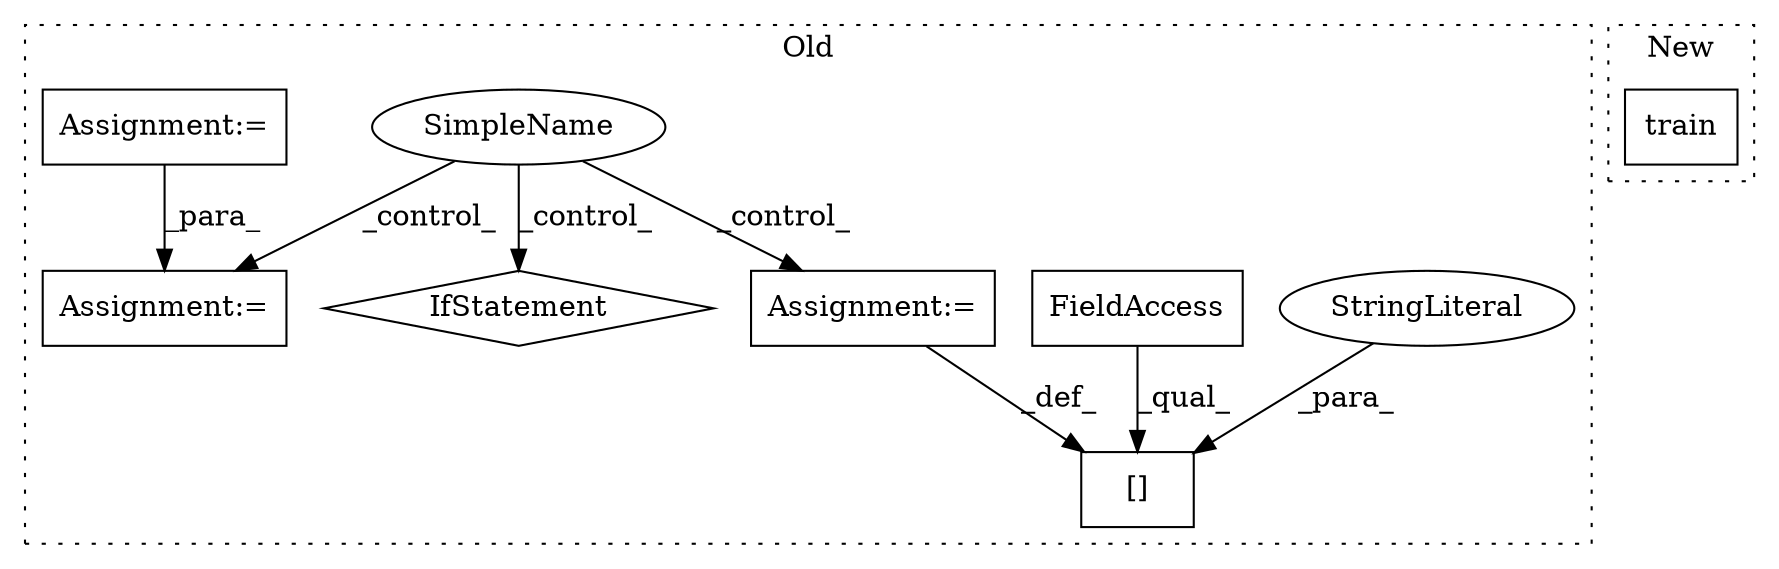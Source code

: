 digraph G {
subgraph cluster0 {
1 [label="[]" a="2" s="796,812" l="9,1" shape="box"];
3 [label="StringLiteral" a="45" s="805" l="7" shape="ellipse"];
4 [label="Assignment:=" a="7" s="813" l="1" shape="box"];
5 [label="FieldAccess" a="22" s="796" l="8" shape="box"];
6 [label="SimpleName" a="42" s="" l="" shape="ellipse"];
7 [label="IfStatement" a="25" s="1610" l="32" shape="diamond"];
8 [label="Assignment:=" a="7" s="1278" l="1" shape="box"];
9 [label="Assignment:=" a="7" s="600" l="6" shape="box"];
label = "Old";
style="dotted";
}
subgraph cluster1 {
2 [label="train" a="32" s="1164,1219" l="6,1" shape="box"];
label = "New";
style="dotted";
}
3 -> 1 [label="_para_"];
4 -> 1 [label="_def_"];
5 -> 1 [label="_qual_"];
6 -> 8 [label="_control_"];
6 -> 7 [label="_control_"];
6 -> 4 [label="_control_"];
9 -> 8 [label="_para_"];
}